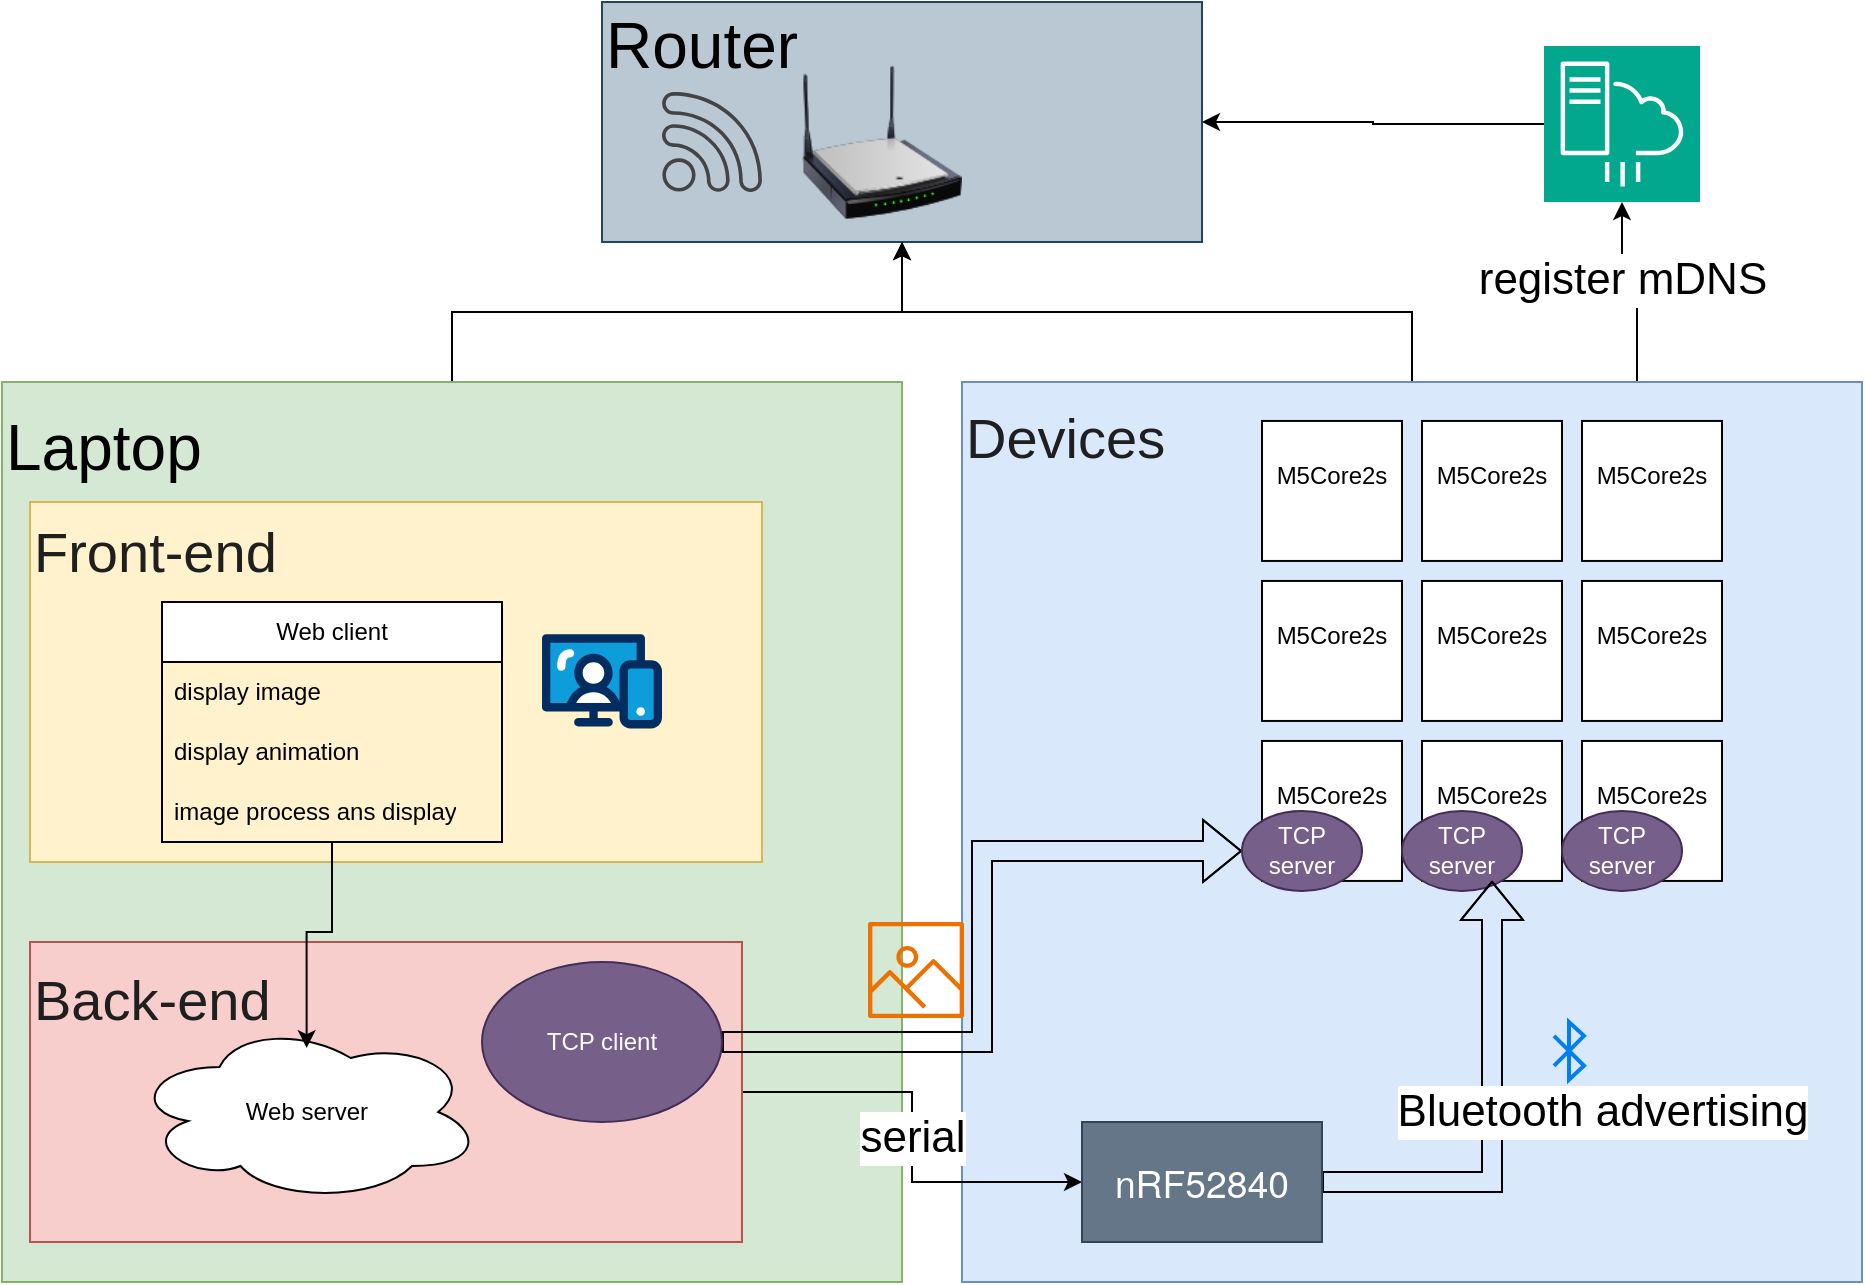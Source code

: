 <mxfile version="24.4.0" type="github">
  <diagram id="prtHgNgQTEPvFCAcTncT" name="Page-1">
    <mxGraphModel dx="1134" dy="654" grid="1" gridSize="10" guides="1" tooltips="1" connect="1" arrows="1" fold="1" page="1" pageScale="1" pageWidth="827" pageHeight="1169" math="0" shadow="0">
      <root>
        <mxCell id="0" />
        <mxCell id="1" parent="0" />
        <mxCell id="GywmkDHo5cDXgONwIff1-19" value="&lt;font style=&quot;font-size: 32px;&quot;&gt;Router&lt;/font&gt;&lt;div&gt;&lt;font style=&quot;font-size: 32px;&quot;&gt;&lt;br&gt;&lt;/font&gt;&lt;/div&gt;&lt;div&gt;&lt;font style=&quot;font-size: 32px;&quot;&gt;&amp;nbsp;&lt;/font&gt;&lt;/div&gt;" style="rounded=0;whiteSpace=wrap;html=1;align=left;fillColor=#bac8d3;strokeColor=#23445d;" vertex="1" parent="1">
          <mxGeometry x="460" width="300" height="120" as="geometry" />
        </mxCell>
        <mxCell id="GywmkDHo5cDXgONwIff1-13" style="edgeStyle=orthogonalEdgeStyle;rounded=0;orthogonalLoop=1;jettySize=auto;html=1;" edge="1" parent="1" source="GywmkDHo5cDXgONwIff1-2" target="GywmkDHo5cDXgONwIff1-19">
          <mxGeometry relative="1" as="geometry" />
        </mxCell>
        <mxCell id="GywmkDHo5cDXgONwIff1-2" value="&lt;font style=&quot;font-size: 32px;&quot;&gt;Laptop&lt;/font&gt;&lt;div&gt;&lt;font style=&quot;font-size: 32px;&quot;&gt;&lt;br&gt;&lt;/font&gt;&lt;/div&gt;&lt;div&gt;&lt;font style=&quot;font-size: 32px;&quot;&gt;&lt;br&gt;&lt;/font&gt;&lt;/div&gt;&lt;div&gt;&lt;font style=&quot;font-size: 32px;&quot;&gt;&lt;br&gt;&lt;/font&gt;&lt;/div&gt;&lt;div&gt;&lt;font style=&quot;font-size: 32px;&quot;&gt;&lt;br&gt;&lt;/font&gt;&lt;/div&gt;&lt;div&gt;&lt;font style=&quot;font-size: 32px;&quot;&gt;&lt;br&gt;&lt;/font&gt;&lt;/div&gt;&lt;div&gt;&lt;font style=&quot;font-size: 32px;&quot;&gt;&lt;br&gt;&lt;/font&gt;&lt;/div&gt;&lt;div&gt;&lt;font style=&quot;font-size: 32px;&quot;&gt;&lt;br&gt;&lt;/font&gt;&lt;/div&gt;&lt;div&gt;&lt;font style=&quot;font-size: 32px;&quot;&gt;&lt;br&gt;&lt;/font&gt;&lt;/div&gt;&lt;div&gt;&lt;font style=&quot;font-size: 32px;&quot;&gt;&lt;br&gt;&lt;/font&gt;&lt;/div&gt;&lt;div&gt;&lt;font style=&quot;font-size: 32px;&quot;&gt;&lt;br&gt;&lt;/font&gt;&lt;/div&gt;" style="rounded=0;whiteSpace=wrap;html=1;align=left;fillColor=#d5e8d4;strokeColor=#82b366;" vertex="1" parent="1">
          <mxGeometry x="160" y="190" width="450" height="450" as="geometry" />
        </mxCell>
        <mxCell id="GywmkDHo5cDXgONwIff1-14" style="edgeStyle=orthogonalEdgeStyle;rounded=0;orthogonalLoop=1;jettySize=auto;html=1;" edge="1" parent="1" source="ECZS6urQ88kVA5Ex51Vr-15" target="GywmkDHo5cDXgONwIff1-19">
          <mxGeometry relative="1" as="geometry" />
        </mxCell>
        <mxCell id="GywmkDHo5cDXgONwIff1-18" style="edgeStyle=orthogonalEdgeStyle;rounded=0;orthogonalLoop=1;jettySize=auto;html=1;exitX=0.75;exitY=0;exitDx=0;exitDy=0;" edge="1" parent="1" source="ECZS6urQ88kVA5Ex51Vr-15" target="GywmkDHo5cDXgONwIff1-17">
          <mxGeometry relative="1" as="geometry" />
        </mxCell>
        <mxCell id="GywmkDHo5cDXgONwIff1-20" value="&lt;font style=&quot;font-size: 22px;&quot;&gt;register mDNS&lt;/font&gt;" style="edgeLabel;html=1;align=center;verticalAlign=middle;resizable=0;points=[];" vertex="1" connectable="0" parent="GywmkDHo5cDXgONwIff1-18">
          <mxGeometry x="0.201" relative="1" as="geometry">
            <mxPoint as="offset" />
          </mxGeometry>
        </mxCell>
        <mxCell id="ECZS6urQ88kVA5Ex51Vr-15" value="&lt;span style=&quot;color: rgb(31, 31, 31); font-family: &amp;quot;Google Sans&amp;quot;, arial, sans-serif-medium, sans-serif; font-size: 28px;&quot;&gt;Devices&lt;/span&gt;&lt;div&gt;&lt;font face=&quot;Google Sans, arial, sans-serif-medium, sans-serif&quot; color=&quot;#1f1f1f&quot;&gt;&lt;span style=&quot;font-size: 28px;&quot;&gt;&lt;br&gt;&lt;/span&gt;&lt;/font&gt;&lt;/div&gt;&lt;div&gt;&lt;font face=&quot;Google Sans, arial, sans-serif-medium, sans-serif&quot; color=&quot;#1f1f1f&quot;&gt;&lt;span style=&quot;font-size: 28px;&quot;&gt;&lt;br&gt;&lt;/span&gt;&lt;/font&gt;&lt;/div&gt;&lt;div&gt;&lt;font face=&quot;Google Sans, arial, sans-serif-medium, sans-serif&quot; color=&quot;#1f1f1f&quot;&gt;&lt;span style=&quot;font-size: 28px;&quot;&gt;&lt;br&gt;&lt;/span&gt;&lt;/font&gt;&lt;/div&gt;&lt;div&gt;&lt;font face=&quot;Google Sans, arial, sans-serif-medium, sans-serif&quot; color=&quot;#1f1f1f&quot;&gt;&lt;span style=&quot;font-size: 28px;&quot;&gt;&lt;br&gt;&lt;/span&gt;&lt;/font&gt;&lt;/div&gt;&lt;div&gt;&lt;font face=&quot;Google Sans, arial, sans-serif-medium, sans-serif&quot; color=&quot;#1f1f1f&quot;&gt;&lt;span style=&quot;font-size: 28px;&quot;&gt;&lt;br&gt;&lt;/span&gt;&lt;/font&gt;&lt;/div&gt;&lt;div&gt;&lt;font face=&quot;Google Sans, arial, sans-serif-medium, sans-serif&quot; color=&quot;#1f1f1f&quot;&gt;&lt;span style=&quot;font-size: 28px;&quot;&gt;&lt;br&gt;&lt;/span&gt;&lt;/font&gt;&lt;div&gt;&lt;font style=&quot;font-size: 32px;&quot;&gt;&lt;br&gt;&lt;/font&gt;&lt;/div&gt;&lt;div&gt;&lt;font style=&quot;font-size: 32px;&quot;&gt;&lt;br&gt;&lt;/font&gt;&lt;/div&gt;&lt;div&gt;&lt;font style=&quot;font-size: 32px;&quot;&gt;&lt;br&gt;&lt;/font&gt;&lt;/div&gt;&lt;div&gt;&lt;font style=&quot;font-size: 32px;&quot;&gt;&lt;br&gt;&lt;/font&gt;&lt;/div&gt;&lt;div&gt;&lt;font style=&quot;font-size: 32px;&quot;&gt;&lt;br&gt;&lt;/font&gt;&lt;/div&gt;&lt;/div&gt;" style="rounded=0;whiteSpace=wrap;html=1;fillColor=#dae8fc;strokeColor=#6c8ebf;align=left;" parent="1" vertex="1">
          <mxGeometry x="640" y="190" width="450" height="450" as="geometry" />
        </mxCell>
        <mxCell id="GywmkDHo5cDXgONwIff1-25" value="&lt;font style=&quot;font-size: 22px;&quot;&gt;serial&lt;/font&gt;" style="edgeStyle=orthogonalEdgeStyle;rounded=0;orthogonalLoop=1;jettySize=auto;html=1;entryX=0;entryY=0.5;entryDx=0;entryDy=0;" edge="1" parent="1" source="ECZS6urQ88kVA5Ex51Vr-16" target="GywmkDHo5cDXgONwIff1-9">
          <mxGeometry relative="1" as="geometry" />
        </mxCell>
        <mxCell id="ECZS6urQ88kVA5Ex51Vr-16" value="&lt;span style=&quot;color: rgb(31, 31, 31); font-family: &amp;quot;Google Sans&amp;quot;, arial, sans-serif-medium, sans-serif; font-size: 28px;&quot;&gt;Back-end&lt;/span&gt;&lt;br&gt;&lt;div&gt;&lt;br&gt;&lt;/div&gt;&lt;div&gt;&lt;font style=&quot;font-size: 32px;&quot;&gt;&lt;br&gt;&lt;/font&gt;&lt;/div&gt;&lt;div&gt;&lt;font style=&quot;font-size: 32px;&quot;&gt;&lt;br&gt;&lt;/font&gt;&lt;/div&gt;" style="rounded=0;whiteSpace=wrap;html=1;fillColor=#f8cecc;strokeColor=#b85450;align=left;" parent="1" vertex="1">
          <mxGeometry x="174" y="470" width="356" height="150" as="geometry" />
        </mxCell>
        <mxCell id="ECZS6urQ88kVA5Ex51Vr-14" value="&lt;span style=&quot;color: rgb(31, 31, 31); font-family: &amp;quot;Google Sans&amp;quot;, arial, sans-serif-medium, sans-serif; font-size: 28px;&quot;&gt;Front-end&lt;/span&gt;&lt;br&gt;&lt;div&gt;&lt;br&gt;&lt;/div&gt;&lt;div&gt;&lt;font style=&quot;font-size: 32px;&quot;&gt;&lt;br&gt;&lt;/font&gt;&lt;/div&gt;&lt;div&gt;&lt;font style=&quot;font-size: 32px;&quot;&gt;&lt;br&gt;&lt;/font&gt;&lt;/div&gt;&lt;div&gt;&lt;font style=&quot;font-size: 32px;&quot;&gt;&lt;br&gt;&lt;/font&gt;&lt;/div&gt;" style="rounded=0;whiteSpace=wrap;html=1;fillColor=#fff2cc;strokeColor=#d6b656;align=left;" parent="1" vertex="1">
          <mxGeometry x="174" y="250" width="366" height="180" as="geometry" />
        </mxCell>
        <mxCell id="ECZS6urQ88kVA5Ex51Vr-1" value="Web server" style="ellipse;shape=cloud;whiteSpace=wrap;html=1;" parent="1" vertex="1">
          <mxGeometry x="225" y="510" width="175" height="90" as="geometry" />
        </mxCell>
        <mxCell id="ECZS6urQ88kVA5Ex51Vr-3" style="edgeStyle=orthogonalEdgeStyle;rounded=0;orthogonalLoop=1;jettySize=auto;html=1;entryX=0.499;entryY=0.145;entryDx=0;entryDy=0;entryPerimeter=0;" parent="1" source="ECZS6urQ88kVA5Ex51Vr-6" target="ECZS6urQ88kVA5Ex51Vr-1" edge="1">
          <mxGeometry relative="1" as="geometry">
            <mxPoint x="410" y="360" as="sourcePoint" />
          </mxGeometry>
        </mxCell>
        <mxCell id="ECZS6urQ88kVA5Ex51Vr-6" value="Web client" style="swimlane;fontStyle=0;childLayout=stackLayout;horizontal=1;startSize=30;horizontalStack=0;resizeParent=1;resizeParentMax=0;resizeLast=0;collapsible=1;marginBottom=0;whiteSpace=wrap;html=1;" parent="1" vertex="1">
          <mxGeometry x="240" y="300" width="170" height="120" as="geometry">
            <mxRectangle x="180" y="80" width="100" height="30" as="alternateBounds" />
          </mxGeometry>
        </mxCell>
        <mxCell id="ECZS6urQ88kVA5Ex51Vr-7" value="display image" style="text;strokeColor=none;fillColor=none;align=left;verticalAlign=middle;spacingLeft=4;spacingRight=4;overflow=hidden;points=[[0,0.5],[1,0.5]];portConstraint=eastwest;rotatable=0;whiteSpace=wrap;html=1;" parent="ECZS6urQ88kVA5Ex51Vr-6" vertex="1">
          <mxGeometry y="30" width="170" height="30" as="geometry" />
        </mxCell>
        <mxCell id="ECZS6urQ88kVA5Ex51Vr-8" value="display animation" style="text;strokeColor=none;fillColor=none;align=left;verticalAlign=middle;spacingLeft=4;spacingRight=4;overflow=hidden;points=[[0,0.5],[1,0.5]];portConstraint=eastwest;rotatable=0;whiteSpace=wrap;html=1;" parent="ECZS6urQ88kVA5Ex51Vr-6" vertex="1">
          <mxGeometry y="60" width="170" height="30" as="geometry" />
        </mxCell>
        <mxCell id="ECZS6urQ88kVA5Ex51Vr-9" value="image process ans display" style="text;strokeColor=none;fillColor=none;align=left;verticalAlign=middle;spacingLeft=4;spacingRight=4;overflow=hidden;points=[[0,0.5],[1,0.5]];portConstraint=eastwest;rotatable=0;whiteSpace=wrap;html=1;" parent="ECZS6urQ88kVA5Ex51Vr-6" vertex="1">
          <mxGeometry y="90" width="170" height="30" as="geometry" />
        </mxCell>
        <mxCell id="ECZS6urQ88kVA5Ex51Vr-17" value="&lt;span class=&quot;fontstyle0&quot;&gt;M5Core2s&lt;/span&gt; &lt;div&gt;&lt;br/&gt;&lt;/div&gt;" style="rounded=0;whiteSpace=wrap;html=1;" parent="1" vertex="1">
          <mxGeometry x="790" y="209.47" width="70" height="70" as="geometry" />
        </mxCell>
        <mxCell id="ECZS6urQ88kVA5Ex51Vr-18" value="&lt;span class=&quot;fontstyle0&quot;&gt;M5Core2s&lt;/span&gt; &lt;div&gt;&lt;br/&gt;&lt;/div&gt;" style="rounded=0;whiteSpace=wrap;html=1;" parent="1" vertex="1">
          <mxGeometry x="790" y="289.47" width="70" height="70" as="geometry" />
        </mxCell>
        <mxCell id="ECZS6urQ88kVA5Ex51Vr-26" style="edgeStyle=orthogonalEdgeStyle;rounded=0;orthogonalLoop=1;jettySize=auto;html=1;entryX=0;entryY=0.5;entryDx=0;entryDy=0;shape=flexArrow;" parent="1" source="GywmkDHo5cDXgONwIff1-3" target="GywmkDHo5cDXgONwIff1-4" edge="1">
          <mxGeometry relative="1" as="geometry">
            <mxPoint x="504.59" y="570" as="sourcePoint" />
            <mxPoint x="859.531" y="430.0" as="targetPoint" />
          </mxGeometry>
        </mxCell>
        <mxCell id="ECZS6urQ88kVA5Ex51Vr-19" value="&lt;span class=&quot;fontstyle0&quot;&gt;M5Core2s&lt;/span&gt; &lt;div&gt;&lt;br/&gt;&lt;/div&gt;" style="rounded=0;whiteSpace=wrap;html=1;" parent="1" vertex="1">
          <mxGeometry x="790" y="369.47" width="70" height="70" as="geometry" />
        </mxCell>
        <mxCell id="ECZS6urQ88kVA5Ex51Vr-20" value="&lt;span class=&quot;fontstyle0&quot;&gt;M5Core2s&lt;/span&gt; &lt;div&gt;&lt;br/&gt;&lt;/div&gt;" style="rounded=0;whiteSpace=wrap;html=1;" parent="1" vertex="1">
          <mxGeometry x="870" y="209.47" width="70" height="70" as="geometry" />
        </mxCell>
        <mxCell id="ECZS6urQ88kVA5Ex51Vr-21" value="&lt;span class=&quot;fontstyle0&quot;&gt;M5Core2s&lt;/span&gt; &lt;div&gt;&lt;br/&gt;&lt;/div&gt;" style="rounded=0;whiteSpace=wrap;html=1;" parent="1" vertex="1">
          <mxGeometry x="870" y="289.47" width="70" height="70" as="geometry" />
        </mxCell>
        <mxCell id="ECZS6urQ88kVA5Ex51Vr-22" value="&lt;span class=&quot;fontstyle0&quot;&gt;M5Core2s&lt;/span&gt; &lt;div&gt;&lt;br/&gt;&lt;/div&gt;" style="rounded=0;whiteSpace=wrap;html=1;" parent="1" vertex="1">
          <mxGeometry x="870" y="369.47" width="70" height="70" as="geometry" />
        </mxCell>
        <mxCell id="ECZS6urQ88kVA5Ex51Vr-23" value="&lt;span class=&quot;fontstyle0&quot;&gt;M5Core2s&lt;/span&gt; &lt;div&gt;&lt;br/&gt;&lt;/div&gt;" style="rounded=0;whiteSpace=wrap;html=1;" parent="1" vertex="1">
          <mxGeometry x="950" y="209.47" width="70" height="70" as="geometry" />
        </mxCell>
        <mxCell id="ECZS6urQ88kVA5Ex51Vr-24" value="&lt;span class=&quot;fontstyle0&quot;&gt;M5Core2s&lt;/span&gt; &lt;div&gt;&lt;br/&gt;&lt;/div&gt;" style="rounded=0;whiteSpace=wrap;html=1;" parent="1" vertex="1">
          <mxGeometry x="950" y="289.47" width="70" height="70" as="geometry" />
        </mxCell>
        <mxCell id="ECZS6urQ88kVA5Ex51Vr-25" value="&lt;span class=&quot;fontstyle0&quot;&gt;M5Core2s&lt;/span&gt; &lt;div&gt;&lt;br/&gt;&lt;/div&gt;" style="rounded=0;whiteSpace=wrap;html=1;" parent="1" vertex="1">
          <mxGeometry x="950" y="369.47" width="70" height="70" as="geometry" />
        </mxCell>
        <mxCell id="GywmkDHo5cDXgONwIff1-3" value="TCP client" style="ellipse;whiteSpace=wrap;html=1;fillColor=#76608a;fontColor=#ffffff;strokeColor=#432D57;" vertex="1" parent="1">
          <mxGeometry x="400" y="480" width="120" height="80" as="geometry" />
        </mxCell>
        <mxCell id="GywmkDHo5cDXgONwIff1-4" value="TCP server" style="ellipse;whiteSpace=wrap;html=1;fillColor=#76608a;fontColor=#ffffff;strokeColor=#432D57;" vertex="1" parent="1">
          <mxGeometry x="780" y="404.47" width="60" height="40" as="geometry" />
        </mxCell>
        <mxCell id="GywmkDHo5cDXgONwIff1-5" value="TCP server" style="ellipse;whiteSpace=wrap;html=1;fillColor=#76608a;fontColor=#ffffff;strokeColor=#432D57;" vertex="1" parent="1">
          <mxGeometry x="860" y="404.47" width="60" height="40" as="geometry" />
        </mxCell>
        <mxCell id="GywmkDHo5cDXgONwIff1-6" value="TCP server" style="ellipse;whiteSpace=wrap;html=1;fillColor=#76608a;fontColor=#ffffff;strokeColor=#432D57;" vertex="1" parent="1">
          <mxGeometry x="940" y="404.47" width="60" height="40" as="geometry" />
        </mxCell>
        <mxCell id="GywmkDHo5cDXgONwIff1-10" style="edgeStyle=orthogonalEdgeStyle;rounded=0;orthogonalLoop=1;jettySize=auto;html=1;shape=flexArrow;" edge="1" parent="1" source="GywmkDHo5cDXgONwIff1-9" target="ECZS6urQ88kVA5Ex51Vr-22">
          <mxGeometry relative="1" as="geometry">
            <mxPoint x="880.0" y="605.53" as="sourcePoint" />
            <mxPoint x="950.0" y="460.0" as="targetPoint" />
          </mxGeometry>
        </mxCell>
        <mxCell id="GywmkDHo5cDXgONwIff1-11" value="&lt;font style=&quot;font-size: 22px;&quot;&gt;Bluetooth advertising&lt;/font&gt;" style="edgeLabel;html=1;align=center;verticalAlign=middle;resizable=0;points=[];" vertex="1" connectable="0" parent="GywmkDHo5cDXgONwIff1-10">
          <mxGeometry x="0.051" y="1" relative="1" as="geometry">
            <mxPoint x="56" y="4" as="offset" />
          </mxGeometry>
        </mxCell>
        <mxCell id="GywmkDHo5cDXgONwIff1-9" value="&lt;font face=&quot;Helvetica Neue&quot;&gt;&lt;span style=&quot;font-size: 18.667px;&quot;&gt;nRF52840&lt;/span&gt;&lt;/font&gt;" style="rounded=0;whiteSpace=wrap;html=1;fillColor=#647687;fontColor=#ffffff;strokeColor=#314354;" vertex="1" parent="1">
          <mxGeometry x="700" y="560" width="120" height="60" as="geometry" />
        </mxCell>
        <mxCell id="GywmkDHo5cDXgONwIff1-12" value="" style="image;html=1;image=img/lib/clip_art/networking/Wireless_Router_N_128x128.png" vertex="1" parent="1">
          <mxGeometry x="560" y="30" width="80" height="80" as="geometry" />
        </mxCell>
        <mxCell id="GywmkDHo5cDXgONwIff1-15" value="" style="sketch=0;pointerEvents=1;shadow=0;dashed=0;html=1;strokeColor=none;fillColor=#434445;aspect=fixed;labelPosition=center;verticalLabelPosition=bottom;verticalAlign=top;align=center;outlineConnect=0;shape=mxgraph.vvd.wi_fi;" vertex="1" parent="1">
          <mxGeometry x="490" y="45" width="50" height="50" as="geometry" />
        </mxCell>
        <mxCell id="GywmkDHo5cDXgONwIff1-16" value="" style="html=1;verticalLabelPosition=bottom;align=center;labelBackgroundColor=#ffffff;verticalAlign=top;strokeWidth=2;strokeColor=#0080F0;shadow=0;dashed=0;shape=mxgraph.ios7.icons.bluetooth;pointerEvents=1" vertex="1" parent="1">
          <mxGeometry x="936" y="510" width="15" height="28.8" as="geometry" />
        </mxCell>
        <mxCell id="GywmkDHo5cDXgONwIff1-21" style="edgeStyle=orthogonalEdgeStyle;rounded=0;orthogonalLoop=1;jettySize=auto;html=1;" edge="1" parent="1" source="GywmkDHo5cDXgONwIff1-17" target="GywmkDHo5cDXgONwIff1-19">
          <mxGeometry relative="1" as="geometry" />
        </mxCell>
        <mxCell id="GywmkDHo5cDXgONwIff1-17" value="" style="sketch=0;points=[[0,0,0],[0.25,0,0],[0.5,0,0],[0.75,0,0],[1,0,0],[0,1,0],[0.25,1,0],[0.5,1,0],[0.75,1,0],[1,1,0],[0,0.25,0],[0,0.5,0],[0,0.75,0],[1,0.25,0],[1,0.5,0],[1,0.75,0]];outlineConnect=0;fontColor=#232F3E;fillColor=#01A88D;strokeColor=#ffffff;dashed=0;verticalLabelPosition=bottom;verticalAlign=top;align=center;html=1;fontSize=12;fontStyle=0;aspect=fixed;shape=mxgraph.aws4.resourceIcon;resIcon=mxgraph.aws4.server_migration_service;" vertex="1" parent="1">
          <mxGeometry x="931" y="22" width="78" height="78" as="geometry" />
        </mxCell>
        <mxCell id="GywmkDHo5cDXgONwIff1-23" value="" style="sketch=0;outlineConnect=0;fontColor=#232F3E;gradientColor=none;fillColor=#ED7100;strokeColor=none;dashed=0;verticalLabelPosition=bottom;verticalAlign=top;align=center;html=1;fontSize=12;fontStyle=0;aspect=fixed;pointerEvents=1;shape=mxgraph.aws4.container_registry_image;" vertex="1" parent="1">
          <mxGeometry x="593" y="460" width="48" height="48" as="geometry" />
        </mxCell>
        <mxCell id="GywmkDHo5cDXgONwIff1-24" value="" style="verticalLabelPosition=bottom;aspect=fixed;html=1;shape=mxgraph.salesforce.web;" vertex="1" parent="1">
          <mxGeometry x="430" y="316" width="60" height="47.4" as="geometry" />
        </mxCell>
        <mxCell id="GywmkDHo5cDXgONwIff1-26" value="" style="shape=image;html=1;verticalAlign=top;verticalLabelPosition=bottom;labelBackgroundColor=#ffffff;imageAspect=0;aspect=fixed;image=https://cdn4.iconfinder.com/data/icons/johaupt_free_icons_01/com_plug01.png" vertex="1" parent="1">
          <mxGeometry x="650" y="553" width="32" height="32" as="geometry" />
        </mxCell>
      </root>
    </mxGraphModel>
  </diagram>
</mxfile>
